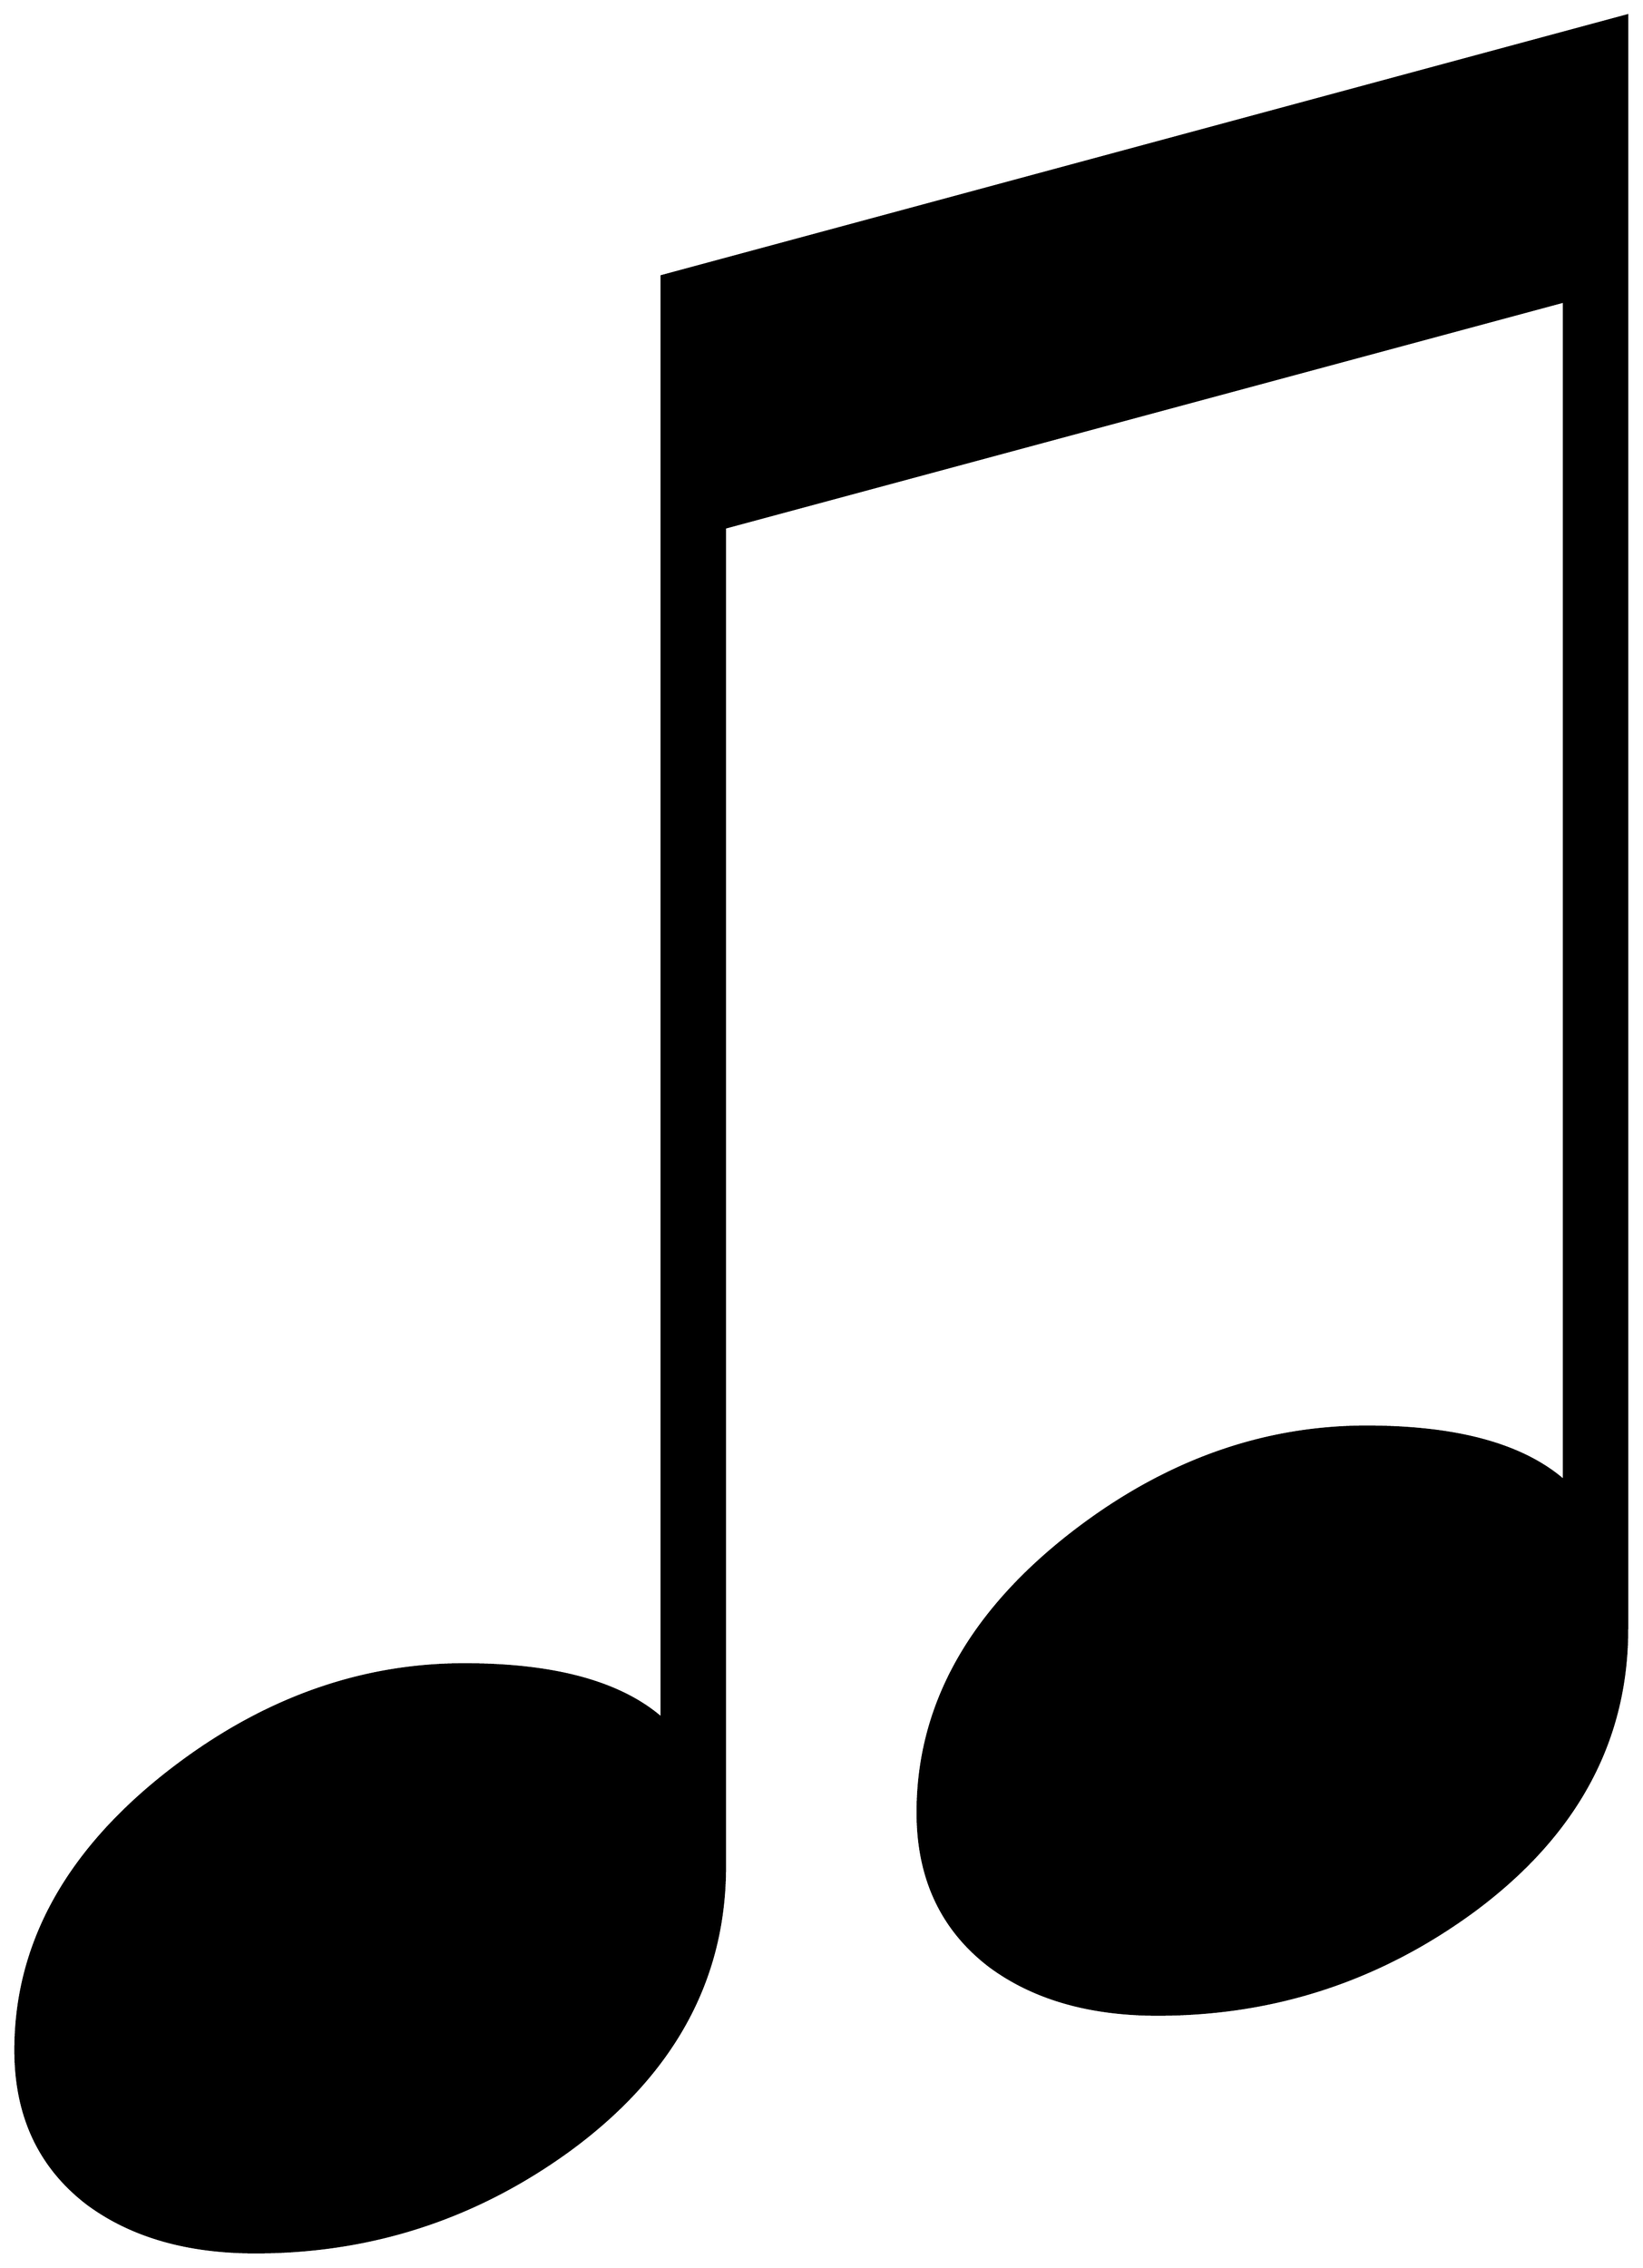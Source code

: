 


\begin{tikzpicture}[y=0.80pt, x=0.80pt, yscale=-1.0, xscale=1.0, inner sep=0pt, outer sep=0pt]
\begin{scope}[shift={(100.0,1706.0)},nonzero rule]
  \path[draw=.,fill=.,line width=1.600pt] (1454.0,-151.0) ..
    controls (1454.0,-53.0) and (1409.333,29.0) .. (1320.0,95.0)
    .. controls (1238.0,155.0) and (1146.333,185.0) ..
    (1045.0,185.0) .. controls (985.667,185.0) and (937.0,171.0)
    .. (899.0,143.0) .. controls (857.0,111.0) and (836.0,66.333)
    .. (836.0,9.0) .. controls (836.0,-81.667) and (879.0,-161.333)
    .. (965.0,-230.0) .. controls (1046.333,-294.667) and
    (1133.667,-327.0) .. (1227.0,-327.0) .. controls
    (1305.667,-327.0) and (1363.0,-311.333) .. (1399.0,-280.0) --
    (1399.0,-1307.0) -- (668.0,-1110.0) -- (668.0,56.0) ..
    controls (668.0,154.0) and (623.333,236.0) .. (534.0,302.0) ..
    controls (452.0,362.0) and (360.333,392.0) .. (259.0,392.0) ..
    controls (199.667,392.0) and (151.0,378.0) .. (113.0,350.0) ..
    controls (71.0,318.0) and (50.0,273.333) .. (50.0,216.0) ..
    controls (50.0,125.333) and (93.0,45.667) .. (179.0,-23.0) ..
    controls (260.333,-87.667) and (347.667,-120.0) .. (441.0,-120.0)
    .. controls (519.667,-120.0) and (577.0,-104.333) ..
    (613.0,-73.0) -- (613.0,-1329.0) -- (1454.0,-1556.0) --
    (1454.0,-151.0) -- cycle;
\end{scope}

\end{tikzpicture}


